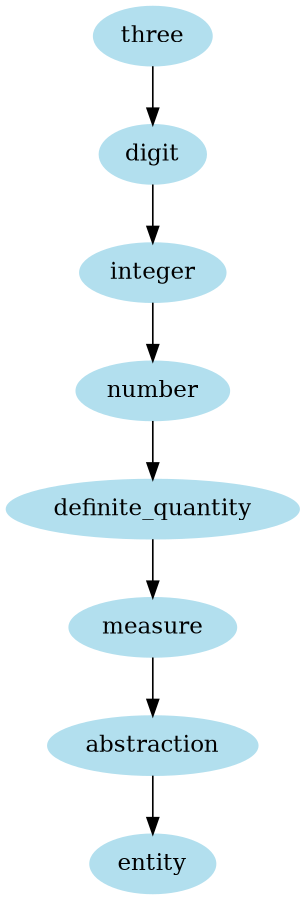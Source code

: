 digraph unix {
	node [color=lightblue2 style=filled]
	size="6,6"
	three -> digit
	digit -> integer
	integer -> number
	number -> definite_quantity
	definite_quantity -> measure
	measure -> abstraction
	abstraction -> entity
}
